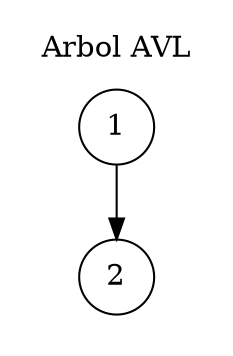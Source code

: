 digraph AVL{
	node[shape=circle];
	graph[pencolor=transparent];
	subgraph cluster_0{
		label = "Arbol AVL";
	"1" -> "2";
		}
}
